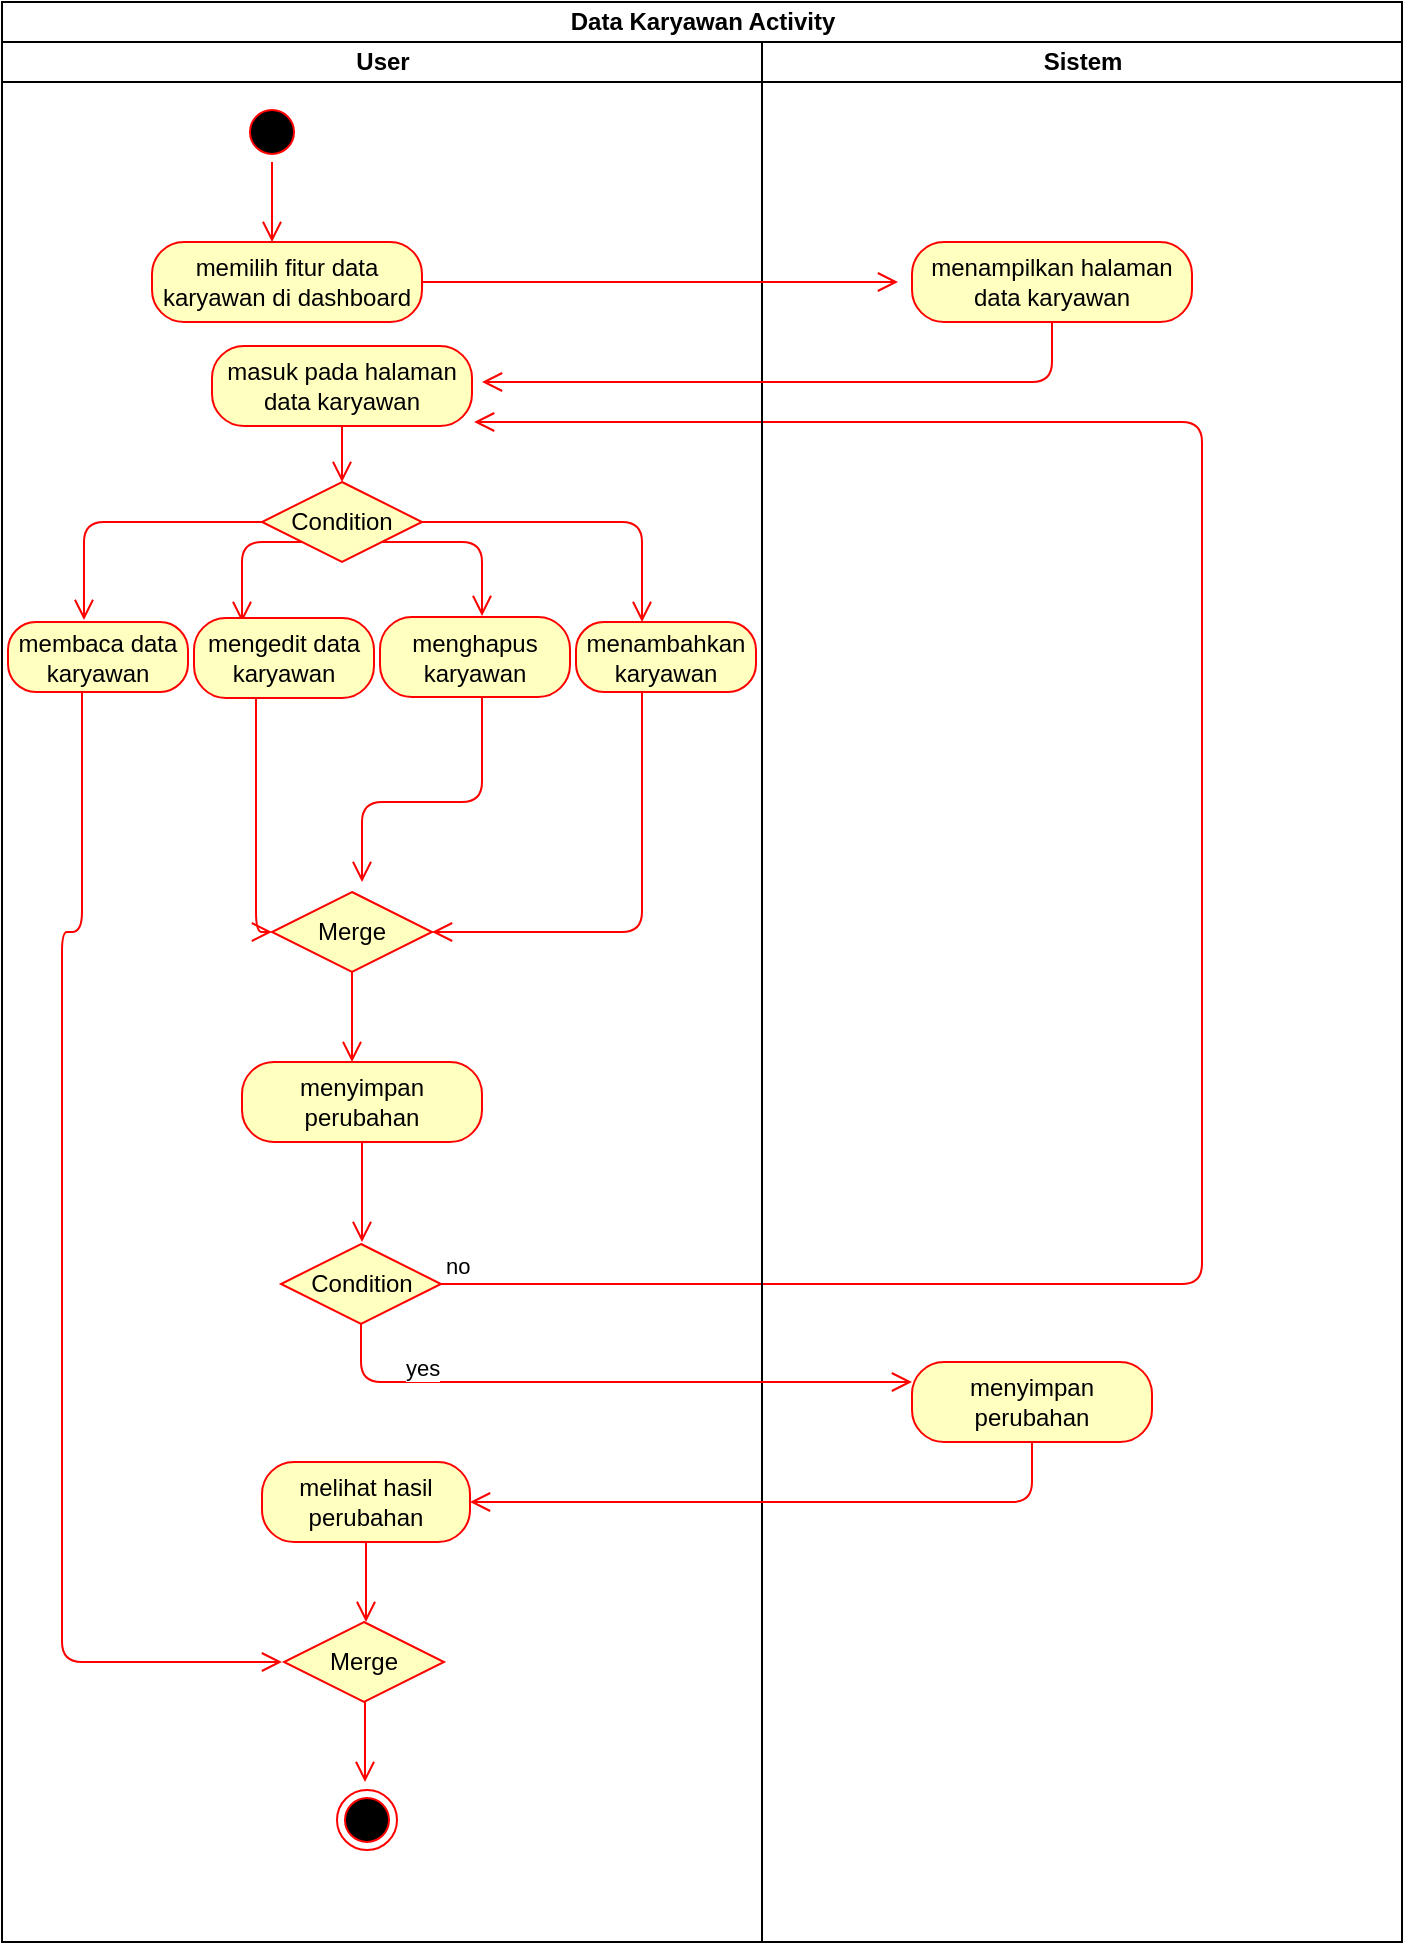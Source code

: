 <mxfile version="10.9.8" type="device"><diagram id="daq8eiLRoNK0rg7QigqB" name="Page-1"><mxGraphModel dx="868" dy="484" grid="1" gridSize="10" guides="1" tooltips="1" connect="1" arrows="1" fold="1" page="1" pageScale="1" pageWidth="827" pageHeight="1169" math="0" shadow="0"><root><mxCell id="0"/><mxCell id="1" parent="0"/><mxCell id="wMrzQ9i5Yjg6TsxoMLH2-11" value="Data Karyawan Activity" style="swimlane;html=1;childLayout=stackLayout;resizeParent=1;resizeParentMax=0;startSize=20;" vertex="1" parent="1"><mxGeometry x="80" y="40" width="700" height="970" as="geometry"/></mxCell><mxCell id="wMrzQ9i5Yjg6TsxoMLH2-12" value="User" style="swimlane;html=1;startSize=20;" vertex="1" parent="wMrzQ9i5Yjg6TsxoMLH2-11"><mxGeometry y="20" width="380" height="950" as="geometry"/></mxCell><mxCell id="wMrzQ9i5Yjg6TsxoMLH2-16" value="" style="ellipse;html=1;shape=startState;fillColor=#000000;strokeColor=#ff0000;" vertex="1" parent="wMrzQ9i5Yjg6TsxoMLH2-12"><mxGeometry x="120" y="30" width="30" height="30" as="geometry"/></mxCell><mxCell id="wMrzQ9i5Yjg6TsxoMLH2-17" value="" style="edgeStyle=orthogonalEdgeStyle;html=1;verticalAlign=bottom;endArrow=open;endSize=8;strokeColor=#ff0000;" edge="1" source="wMrzQ9i5Yjg6TsxoMLH2-16" parent="wMrzQ9i5Yjg6TsxoMLH2-12"><mxGeometry relative="1" as="geometry"><mxPoint x="135" y="100" as="targetPoint"/></mxGeometry></mxCell><mxCell id="wMrzQ9i5Yjg6TsxoMLH2-21" value="memilih fitur data karyawan di dashboard" style="rounded=1;whiteSpace=wrap;html=1;arcSize=40;fontColor=#000000;fillColor=#ffffc0;strokeColor=#ff0000;" vertex="1" parent="wMrzQ9i5Yjg6TsxoMLH2-12"><mxGeometry x="75" y="100" width="135" height="40" as="geometry"/></mxCell><mxCell id="wMrzQ9i5Yjg6TsxoMLH2-25" value="menambahkan karyawan" style="rounded=1;whiteSpace=wrap;html=1;arcSize=40;fontColor=#000000;fillColor=#ffffc0;strokeColor=#ff0000;" vertex="1" parent="wMrzQ9i5Yjg6TsxoMLH2-12"><mxGeometry x="287" y="290" width="90" height="35" as="geometry"/></mxCell><mxCell id="wMrzQ9i5Yjg6TsxoMLH2-40" value="menyimpan perubahan" style="rounded=1;whiteSpace=wrap;html=1;arcSize=40;fontColor=#000000;fillColor=#ffffc0;strokeColor=#ff0000;" vertex="1" parent="wMrzQ9i5Yjg6TsxoMLH2-12"><mxGeometry x="120" y="510" width="120" height="40" as="geometry"/></mxCell><mxCell id="wMrzQ9i5Yjg6TsxoMLH2-41" value="" style="edgeStyle=orthogonalEdgeStyle;html=1;verticalAlign=bottom;endArrow=open;endSize=8;strokeColor=#ff0000;" edge="1" source="wMrzQ9i5Yjg6TsxoMLH2-40" parent="wMrzQ9i5Yjg6TsxoMLH2-12"><mxGeometry relative="1" as="geometry"><mxPoint x="180" y="600" as="targetPoint"/></mxGeometry></mxCell><mxCell id="wMrzQ9i5Yjg6TsxoMLH2-42" value="" style="ellipse;html=1;shape=endState;fillColor=#000000;strokeColor=#ff0000;" vertex="1" parent="wMrzQ9i5Yjg6TsxoMLH2-12"><mxGeometry x="167.5" y="874" width="30" height="30" as="geometry"/></mxCell><mxCell id="wMrzQ9i5Yjg6TsxoMLH2-44" value="Condition" style="rhombus;whiteSpace=wrap;html=1;fillColor=#ffffc0;strokeColor=#ff0000;" vertex="1" parent="wMrzQ9i5Yjg6TsxoMLH2-12"><mxGeometry x="130" y="220" width="80" height="40" as="geometry"/></mxCell><mxCell id="wMrzQ9i5Yjg6TsxoMLH2-45" value="" style="edgeStyle=orthogonalEdgeStyle;html=1;align=left;verticalAlign=bottom;endArrow=open;endSize=8;strokeColor=#ff0000;exitX=1;exitY=0.5;exitDx=0;exitDy=0;" edge="1" source="wMrzQ9i5Yjg6TsxoMLH2-44" parent="wMrzQ9i5Yjg6TsxoMLH2-12"><mxGeometry x="-0.2" y="-50" relative="1" as="geometry"><mxPoint x="320" y="290" as="targetPoint"/><mxPoint x="210" y="250" as="sourcePoint"/><Array as="points"><mxPoint x="320" y="240"/></Array><mxPoint as="offset"/></mxGeometry></mxCell><mxCell id="wMrzQ9i5Yjg6TsxoMLH2-46" value="" style="edgeStyle=orthogonalEdgeStyle;html=1;align=left;verticalAlign=top;endArrow=open;endSize=8;strokeColor=#ff0000;exitX=0;exitY=1;exitDx=0;exitDy=0;" edge="1" source="wMrzQ9i5Yjg6TsxoMLH2-44" parent="wMrzQ9i5Yjg6TsxoMLH2-12"><mxGeometry x="-1" y="92" relative="1" as="geometry"><mxPoint x="120" y="290" as="targetPoint"/><Array as="points"><mxPoint x="120" y="250"/><mxPoint x="120" y="250"/></Array><mxPoint x="-2" y="-20" as="offset"/></mxGeometry></mxCell><mxCell id="wMrzQ9i5Yjg6TsxoMLH2-47" value="" style="edgeStyle=orthogonalEdgeStyle;html=1;align=left;verticalAlign=top;endArrow=open;endSize=8;strokeColor=#ff0000;exitX=0;exitY=0.5;exitDx=0;exitDy=0;entryX=0.422;entryY=-0.029;entryDx=0;entryDy=0;entryPerimeter=0;" edge="1" parent="wMrzQ9i5Yjg6TsxoMLH2-12" source="wMrzQ9i5Yjg6TsxoMLH2-44" target="wMrzQ9i5Yjg6TsxoMLH2-54"><mxGeometry x="-0.412" y="56" relative="1" as="geometry"><mxPoint x="40" y="280" as="targetPoint"/><mxPoint x="74.5" y="220" as="sourcePoint"/><mxPoint x="-111" y="10" as="offset"/></mxGeometry></mxCell><mxCell id="wMrzQ9i5Yjg6TsxoMLH2-50" value="menghapus karyawan" style="rounded=1;whiteSpace=wrap;html=1;arcSize=40;fontColor=#000000;fillColor=#ffffc0;strokeColor=#ff0000;" vertex="1" parent="wMrzQ9i5Yjg6TsxoMLH2-12"><mxGeometry x="189" y="287.5" width="95" height="40" as="geometry"/></mxCell><mxCell id="wMrzQ9i5Yjg6TsxoMLH2-52" value="mengedit data karyawan" style="rounded=1;whiteSpace=wrap;html=1;arcSize=40;fontColor=#000000;fillColor=#ffffc0;strokeColor=#ff0000;" vertex="1" parent="wMrzQ9i5Yjg6TsxoMLH2-12"><mxGeometry x="96" y="288" width="90" height="40" as="geometry"/></mxCell><mxCell id="wMrzQ9i5Yjg6TsxoMLH2-53" value="" style="edgeStyle=orthogonalEdgeStyle;html=1;verticalAlign=bottom;endArrow=open;endSize=8;strokeColor=#ff0000;entryX=0;entryY=0.5;entryDx=0;entryDy=0;" edge="1" source="wMrzQ9i5Yjg6TsxoMLH2-52" parent="wMrzQ9i5Yjg6TsxoMLH2-12" target="wMrzQ9i5Yjg6TsxoMLH2-33"><mxGeometry relative="1" as="geometry"><mxPoint x="130" y="390" as="targetPoint"/><Array as="points"><mxPoint x="127" y="445"/></Array></mxGeometry></mxCell><mxCell id="wMrzQ9i5Yjg6TsxoMLH2-54" value="membaca data karyawan" style="rounded=1;whiteSpace=wrap;html=1;arcSize=40;fontColor=#000000;fillColor=#ffffc0;strokeColor=#ff0000;" vertex="1" parent="wMrzQ9i5Yjg6TsxoMLH2-12"><mxGeometry x="3" y="290" width="90" height="35" as="geometry"/></mxCell><mxCell id="wMrzQ9i5Yjg6TsxoMLH2-55" value="" style="edgeStyle=orthogonalEdgeStyle;html=1;verticalAlign=bottom;endArrow=open;endSize=8;strokeColor=#ff0000;" edge="1" source="wMrzQ9i5Yjg6TsxoMLH2-54" parent="wMrzQ9i5Yjg6TsxoMLH2-12"><mxGeometry relative="1" as="geometry"><mxPoint x="140" y="810" as="targetPoint"/><Array as="points"><mxPoint x="40" y="445"/><mxPoint x="30" y="445"/><mxPoint x="30" y="810"/></Array></mxGeometry></mxCell><mxCell id="wMrzQ9i5Yjg6TsxoMLH2-33" value="Merge" style="rhombus;whiteSpace=wrap;html=1;fillColor=#ffffc0;strokeColor=#ff0000;" vertex="1" parent="wMrzQ9i5Yjg6TsxoMLH2-12"><mxGeometry x="135" y="425" width="80" height="40" as="geometry"/></mxCell><mxCell id="wMrzQ9i5Yjg6TsxoMLH2-26" value="" style="edgeStyle=orthogonalEdgeStyle;html=1;verticalAlign=bottom;endArrow=open;endSize=8;strokeColor=#ff0000;entryX=1;entryY=0.5;entryDx=0;entryDy=0;" edge="1" source="wMrzQ9i5Yjg6TsxoMLH2-25" parent="wMrzQ9i5Yjg6TsxoMLH2-12" target="wMrzQ9i5Yjg6TsxoMLH2-33"><mxGeometry relative="1" as="geometry"><mxPoint x="305" y="400" as="targetPoint"/><Array as="points"><mxPoint x="320" y="445"/></Array></mxGeometry></mxCell><mxCell id="wMrzQ9i5Yjg6TsxoMLH2-59" value="" style="edgeStyle=orthogonalEdgeStyle;html=1;align=left;verticalAlign=top;endArrow=open;endSize=8;strokeColor=#ff0000;" edge="1" parent="wMrzQ9i5Yjg6TsxoMLH2-12"><mxGeometry x="0.333" y="120" relative="1" as="geometry"><mxPoint x="180" y="420" as="targetPoint"/><mxPoint x="240" y="328" as="sourcePoint"/><mxPoint as="offset"/><Array as="points"><mxPoint x="240" y="380"/><mxPoint x="180" y="380"/></Array></mxGeometry></mxCell><mxCell id="wMrzQ9i5Yjg6TsxoMLH2-60" value="Condition" style="rhombus;whiteSpace=wrap;html=1;fillColor=#ffffc0;strokeColor=#ff0000;" vertex="1" parent="wMrzQ9i5Yjg6TsxoMLH2-12"><mxGeometry x="139.5" y="601" width="80" height="40" as="geometry"/></mxCell><mxCell id="wMrzQ9i5Yjg6TsxoMLH2-61" value="no" style="edgeStyle=orthogonalEdgeStyle;html=1;align=left;verticalAlign=bottom;endArrow=open;endSize=8;strokeColor=#ff0000;entryX=1.008;entryY=0.95;entryDx=0;entryDy=0;entryPerimeter=0;" edge="1" source="wMrzQ9i5Yjg6TsxoMLH2-60" parent="wMrzQ9i5Yjg6TsxoMLH2-12" target="wMrzQ9i5Yjg6TsxoMLH2-63"><mxGeometry x="-1" relative="1" as="geometry"><mxPoint x="500" y="270" as="targetPoint"/><Array as="points"><mxPoint x="600" y="621"/><mxPoint x="600" y="190"/></Array></mxGeometry></mxCell><mxCell id="wMrzQ9i5Yjg6TsxoMLH2-63" value="masuk pada halaman data karyawan" style="rounded=1;whiteSpace=wrap;html=1;arcSize=40;fontColor=#000000;fillColor=#ffffc0;strokeColor=#ff0000;" vertex="1" parent="wMrzQ9i5Yjg6TsxoMLH2-12"><mxGeometry x="105" y="152" width="130" height="40" as="geometry"/></mxCell><mxCell id="wMrzQ9i5Yjg6TsxoMLH2-64" value="" style="edgeStyle=orthogonalEdgeStyle;html=1;verticalAlign=bottom;endArrow=open;endSize=8;strokeColor=#ff0000;" edge="1" source="wMrzQ9i5Yjg6TsxoMLH2-63" parent="wMrzQ9i5Yjg6TsxoMLH2-12"><mxGeometry relative="1" as="geometry"><mxPoint x="170" y="220" as="targetPoint"/></mxGeometry></mxCell><mxCell id="wMrzQ9i5Yjg6TsxoMLH2-65" value="" style="edgeStyle=orthogonalEdgeStyle;html=1;align=left;verticalAlign=top;endArrow=open;endSize=8;strokeColor=#ff0000;exitX=1;exitY=1;exitDx=0;exitDy=0;" edge="1" parent="wMrzQ9i5Yjg6TsxoMLH2-12" source="wMrzQ9i5Yjg6TsxoMLH2-44"><mxGeometry x="-1" y="92" relative="1" as="geometry"><mxPoint x="240" y="287" as="targetPoint"/><mxPoint x="245" y="247" as="sourcePoint"/><Array as="points"><mxPoint x="240" y="250"/><mxPoint x="240" y="287"/></Array><mxPoint x="-2" y="-20" as="offset"/></mxGeometry></mxCell><mxCell id="wMrzQ9i5Yjg6TsxoMLH2-70" value="melihat hasil perubahan" style="rounded=1;whiteSpace=wrap;html=1;arcSize=40;fontColor=#000000;fillColor=#ffffc0;strokeColor=#ff0000;" vertex="1" parent="wMrzQ9i5Yjg6TsxoMLH2-12"><mxGeometry x="130" y="710" width="104" height="40" as="geometry"/></mxCell><mxCell id="wMrzQ9i5Yjg6TsxoMLH2-71" value="" style="edgeStyle=orthogonalEdgeStyle;html=1;verticalAlign=bottom;endArrow=open;endSize=8;strokeColor=#ff0000;" edge="1" source="wMrzQ9i5Yjg6TsxoMLH2-70" parent="wMrzQ9i5Yjg6TsxoMLH2-12"><mxGeometry relative="1" as="geometry"><mxPoint x="182" y="790" as="targetPoint"/></mxGeometry></mxCell><mxCell id="wMrzQ9i5Yjg6TsxoMLH2-72" value="Merge" style="rhombus;whiteSpace=wrap;html=1;fillColor=#ffffc0;strokeColor=#ff0000;" vertex="1" parent="wMrzQ9i5Yjg6TsxoMLH2-12"><mxGeometry x="141" y="790" width="80" height="40" as="geometry"/></mxCell><mxCell id="wMrzQ9i5Yjg6TsxoMLH2-76" value="" style="edgeStyle=orthogonalEdgeStyle;html=1;verticalAlign=bottom;endArrow=open;endSize=8;strokeColor=#ff0000;" edge="1" parent="wMrzQ9i5Yjg6TsxoMLH2-12"><mxGeometry relative="1" as="geometry"><mxPoint x="181.5" y="870" as="targetPoint"/><mxPoint x="181.5" y="830" as="sourcePoint"/></mxGeometry></mxCell><mxCell id="wMrzQ9i5Yjg6TsxoMLH2-13" value="Sistem" style="swimlane;html=1;startSize=20;" vertex="1" parent="wMrzQ9i5Yjg6TsxoMLH2-11"><mxGeometry x="380" y="20" width="320" height="950" as="geometry"/></mxCell><mxCell id="wMrzQ9i5Yjg6TsxoMLH2-35" value="" style="edgeStyle=orthogonalEdgeStyle;html=1;align=left;verticalAlign=top;endArrow=open;endSize=8;strokeColor=#ff0000;" edge="1" source="wMrzQ9i5Yjg6TsxoMLH2-33" parent="wMrzQ9i5Yjg6TsxoMLH2-13"><mxGeometry x="0.143" y="-20" relative="1" as="geometry"><mxPoint x="-205" y="510" as="targetPoint"/><mxPoint x="20" y="-20" as="offset"/></mxGeometry></mxCell><mxCell id="wMrzQ9i5Yjg6TsxoMLH2-23" value="menampilkan halaman data karyawan" style="rounded=1;whiteSpace=wrap;html=1;arcSize=40;fontColor=#000000;fillColor=#ffffc0;strokeColor=#ff0000;" vertex="1" parent="wMrzQ9i5Yjg6TsxoMLH2-13"><mxGeometry x="75" y="100" width="140" height="40" as="geometry"/></mxCell><mxCell id="wMrzQ9i5Yjg6TsxoMLH2-68" value="menyimpan perubahan" style="rounded=1;whiteSpace=wrap;html=1;arcSize=40;fontColor=#000000;fillColor=#ffffc0;strokeColor=#ff0000;" vertex="1" parent="wMrzQ9i5Yjg6TsxoMLH2-13"><mxGeometry x="75" y="660" width="120" height="40" as="geometry"/></mxCell><mxCell id="wMrzQ9i5Yjg6TsxoMLH2-22" value="" style="edgeStyle=orthogonalEdgeStyle;html=1;verticalAlign=bottom;endArrow=open;endSize=8;strokeColor=#ff0000;" edge="1" source="wMrzQ9i5Yjg6TsxoMLH2-21" parent="wMrzQ9i5Yjg6TsxoMLH2-11"><mxGeometry relative="1" as="geometry"><mxPoint x="448" y="140" as="targetPoint"/></mxGeometry></mxCell><mxCell id="wMrzQ9i5Yjg6TsxoMLH2-24" value="" style="edgeStyle=orthogonalEdgeStyle;html=1;verticalAlign=bottom;endArrow=open;endSize=8;strokeColor=#ff0000;" edge="1" source="wMrzQ9i5Yjg6TsxoMLH2-23" parent="wMrzQ9i5Yjg6TsxoMLH2-11"><mxGeometry relative="1" as="geometry"><mxPoint x="240" y="190" as="targetPoint"/><Array as="points"><mxPoint x="525" y="190"/></Array></mxGeometry></mxCell><mxCell id="wMrzQ9i5Yjg6TsxoMLH2-62" value="yes" style="edgeStyle=orthogonalEdgeStyle;html=1;align=left;verticalAlign=top;endArrow=open;endSize=8;strokeColor=#ff0000;" edge="1" source="wMrzQ9i5Yjg6TsxoMLH2-60" parent="wMrzQ9i5Yjg6TsxoMLH2-11" target="wMrzQ9i5Yjg6TsxoMLH2-68"><mxGeometry x="-0.676" y="20" relative="1" as="geometry"><mxPoint x="210" y="690" as="targetPoint"/><Array as="points"><mxPoint x="180" y="690"/></Array><mxPoint as="offset"/></mxGeometry></mxCell><mxCell id="wMrzQ9i5Yjg6TsxoMLH2-69" value="" style="edgeStyle=orthogonalEdgeStyle;html=1;verticalAlign=bottom;endArrow=open;endSize=8;strokeColor=#ff0000;entryX=1;entryY=0.5;entryDx=0;entryDy=0;" edge="1" source="wMrzQ9i5Yjg6TsxoMLH2-68" parent="wMrzQ9i5Yjg6TsxoMLH2-11" target="wMrzQ9i5Yjg6TsxoMLH2-70"><mxGeometry relative="1" as="geometry"><mxPoint x="515" y="780" as="targetPoint"/><Array as="points"><mxPoint x="515" y="750"/></Array></mxGeometry></mxCell></root></mxGraphModel></diagram></mxfile>